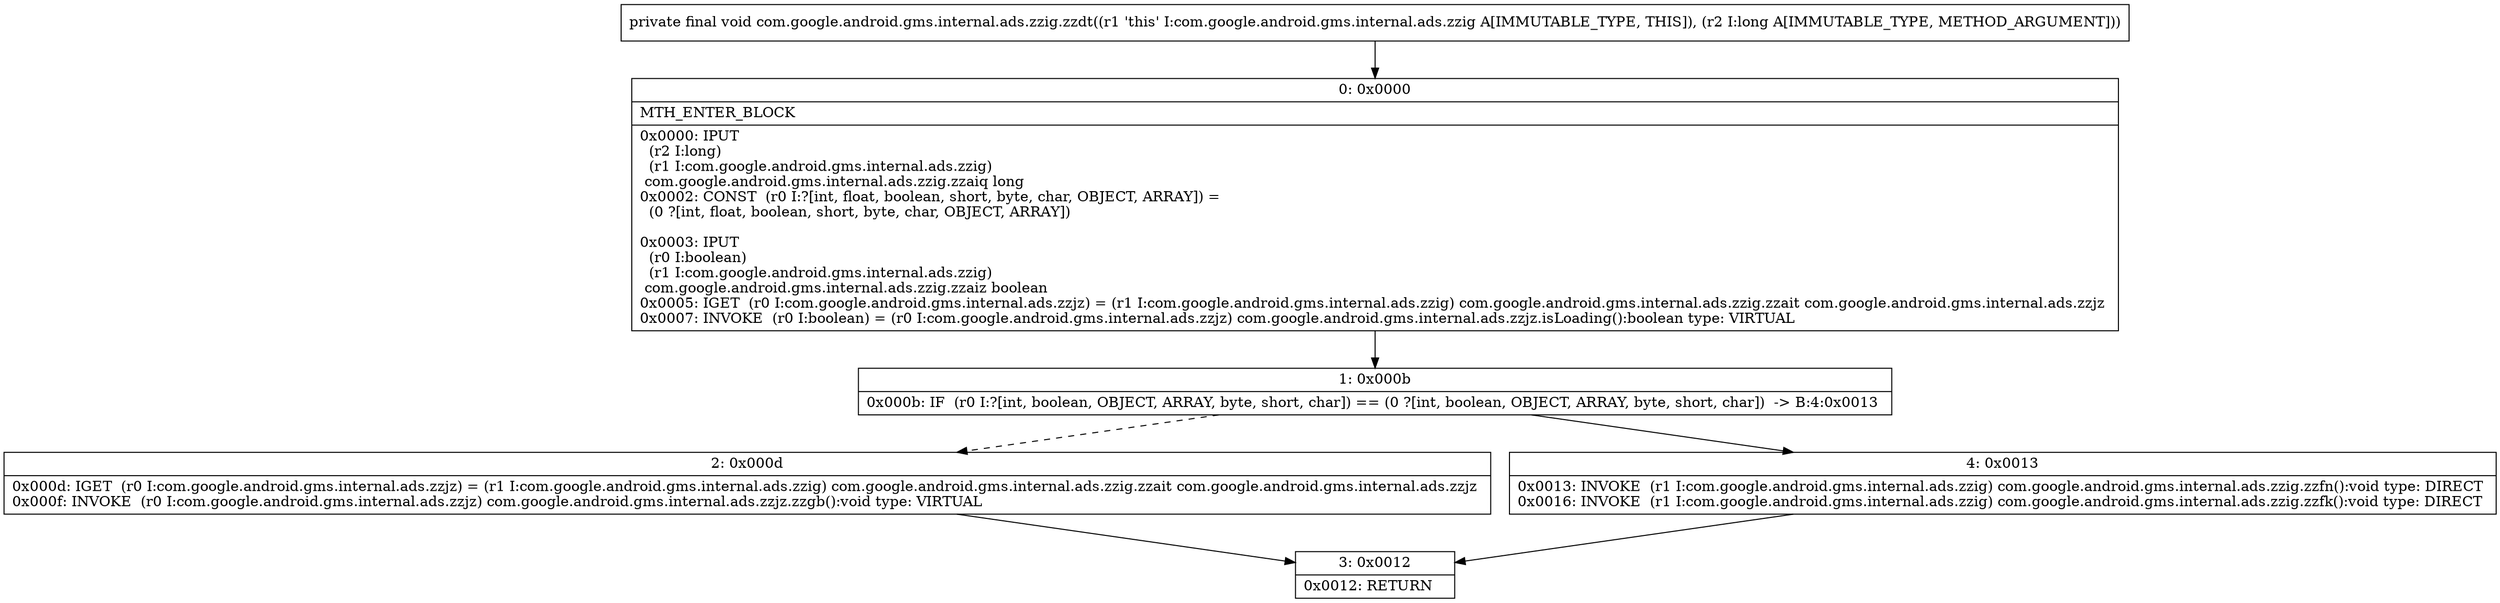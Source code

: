digraph "CFG forcom.google.android.gms.internal.ads.zzig.zzdt(J)V" {
Node_0 [shape=record,label="{0\:\ 0x0000|MTH_ENTER_BLOCK\l|0x0000: IPUT  \l  (r2 I:long)\l  (r1 I:com.google.android.gms.internal.ads.zzig)\l com.google.android.gms.internal.ads.zzig.zzaiq long \l0x0002: CONST  (r0 I:?[int, float, boolean, short, byte, char, OBJECT, ARRAY]) = \l  (0 ?[int, float, boolean, short, byte, char, OBJECT, ARRAY])\l \l0x0003: IPUT  \l  (r0 I:boolean)\l  (r1 I:com.google.android.gms.internal.ads.zzig)\l com.google.android.gms.internal.ads.zzig.zzaiz boolean \l0x0005: IGET  (r0 I:com.google.android.gms.internal.ads.zzjz) = (r1 I:com.google.android.gms.internal.ads.zzig) com.google.android.gms.internal.ads.zzig.zzait com.google.android.gms.internal.ads.zzjz \l0x0007: INVOKE  (r0 I:boolean) = (r0 I:com.google.android.gms.internal.ads.zzjz) com.google.android.gms.internal.ads.zzjz.isLoading():boolean type: VIRTUAL \l}"];
Node_1 [shape=record,label="{1\:\ 0x000b|0x000b: IF  (r0 I:?[int, boolean, OBJECT, ARRAY, byte, short, char]) == (0 ?[int, boolean, OBJECT, ARRAY, byte, short, char])  \-\> B:4:0x0013 \l}"];
Node_2 [shape=record,label="{2\:\ 0x000d|0x000d: IGET  (r0 I:com.google.android.gms.internal.ads.zzjz) = (r1 I:com.google.android.gms.internal.ads.zzig) com.google.android.gms.internal.ads.zzig.zzait com.google.android.gms.internal.ads.zzjz \l0x000f: INVOKE  (r0 I:com.google.android.gms.internal.ads.zzjz) com.google.android.gms.internal.ads.zzjz.zzgb():void type: VIRTUAL \l}"];
Node_3 [shape=record,label="{3\:\ 0x0012|0x0012: RETURN   \l}"];
Node_4 [shape=record,label="{4\:\ 0x0013|0x0013: INVOKE  (r1 I:com.google.android.gms.internal.ads.zzig) com.google.android.gms.internal.ads.zzig.zzfn():void type: DIRECT \l0x0016: INVOKE  (r1 I:com.google.android.gms.internal.ads.zzig) com.google.android.gms.internal.ads.zzig.zzfk():void type: DIRECT \l}"];
MethodNode[shape=record,label="{private final void com.google.android.gms.internal.ads.zzig.zzdt((r1 'this' I:com.google.android.gms.internal.ads.zzig A[IMMUTABLE_TYPE, THIS]), (r2 I:long A[IMMUTABLE_TYPE, METHOD_ARGUMENT])) }"];
MethodNode -> Node_0;
Node_0 -> Node_1;
Node_1 -> Node_2[style=dashed];
Node_1 -> Node_4;
Node_2 -> Node_3;
Node_4 -> Node_3;
}

